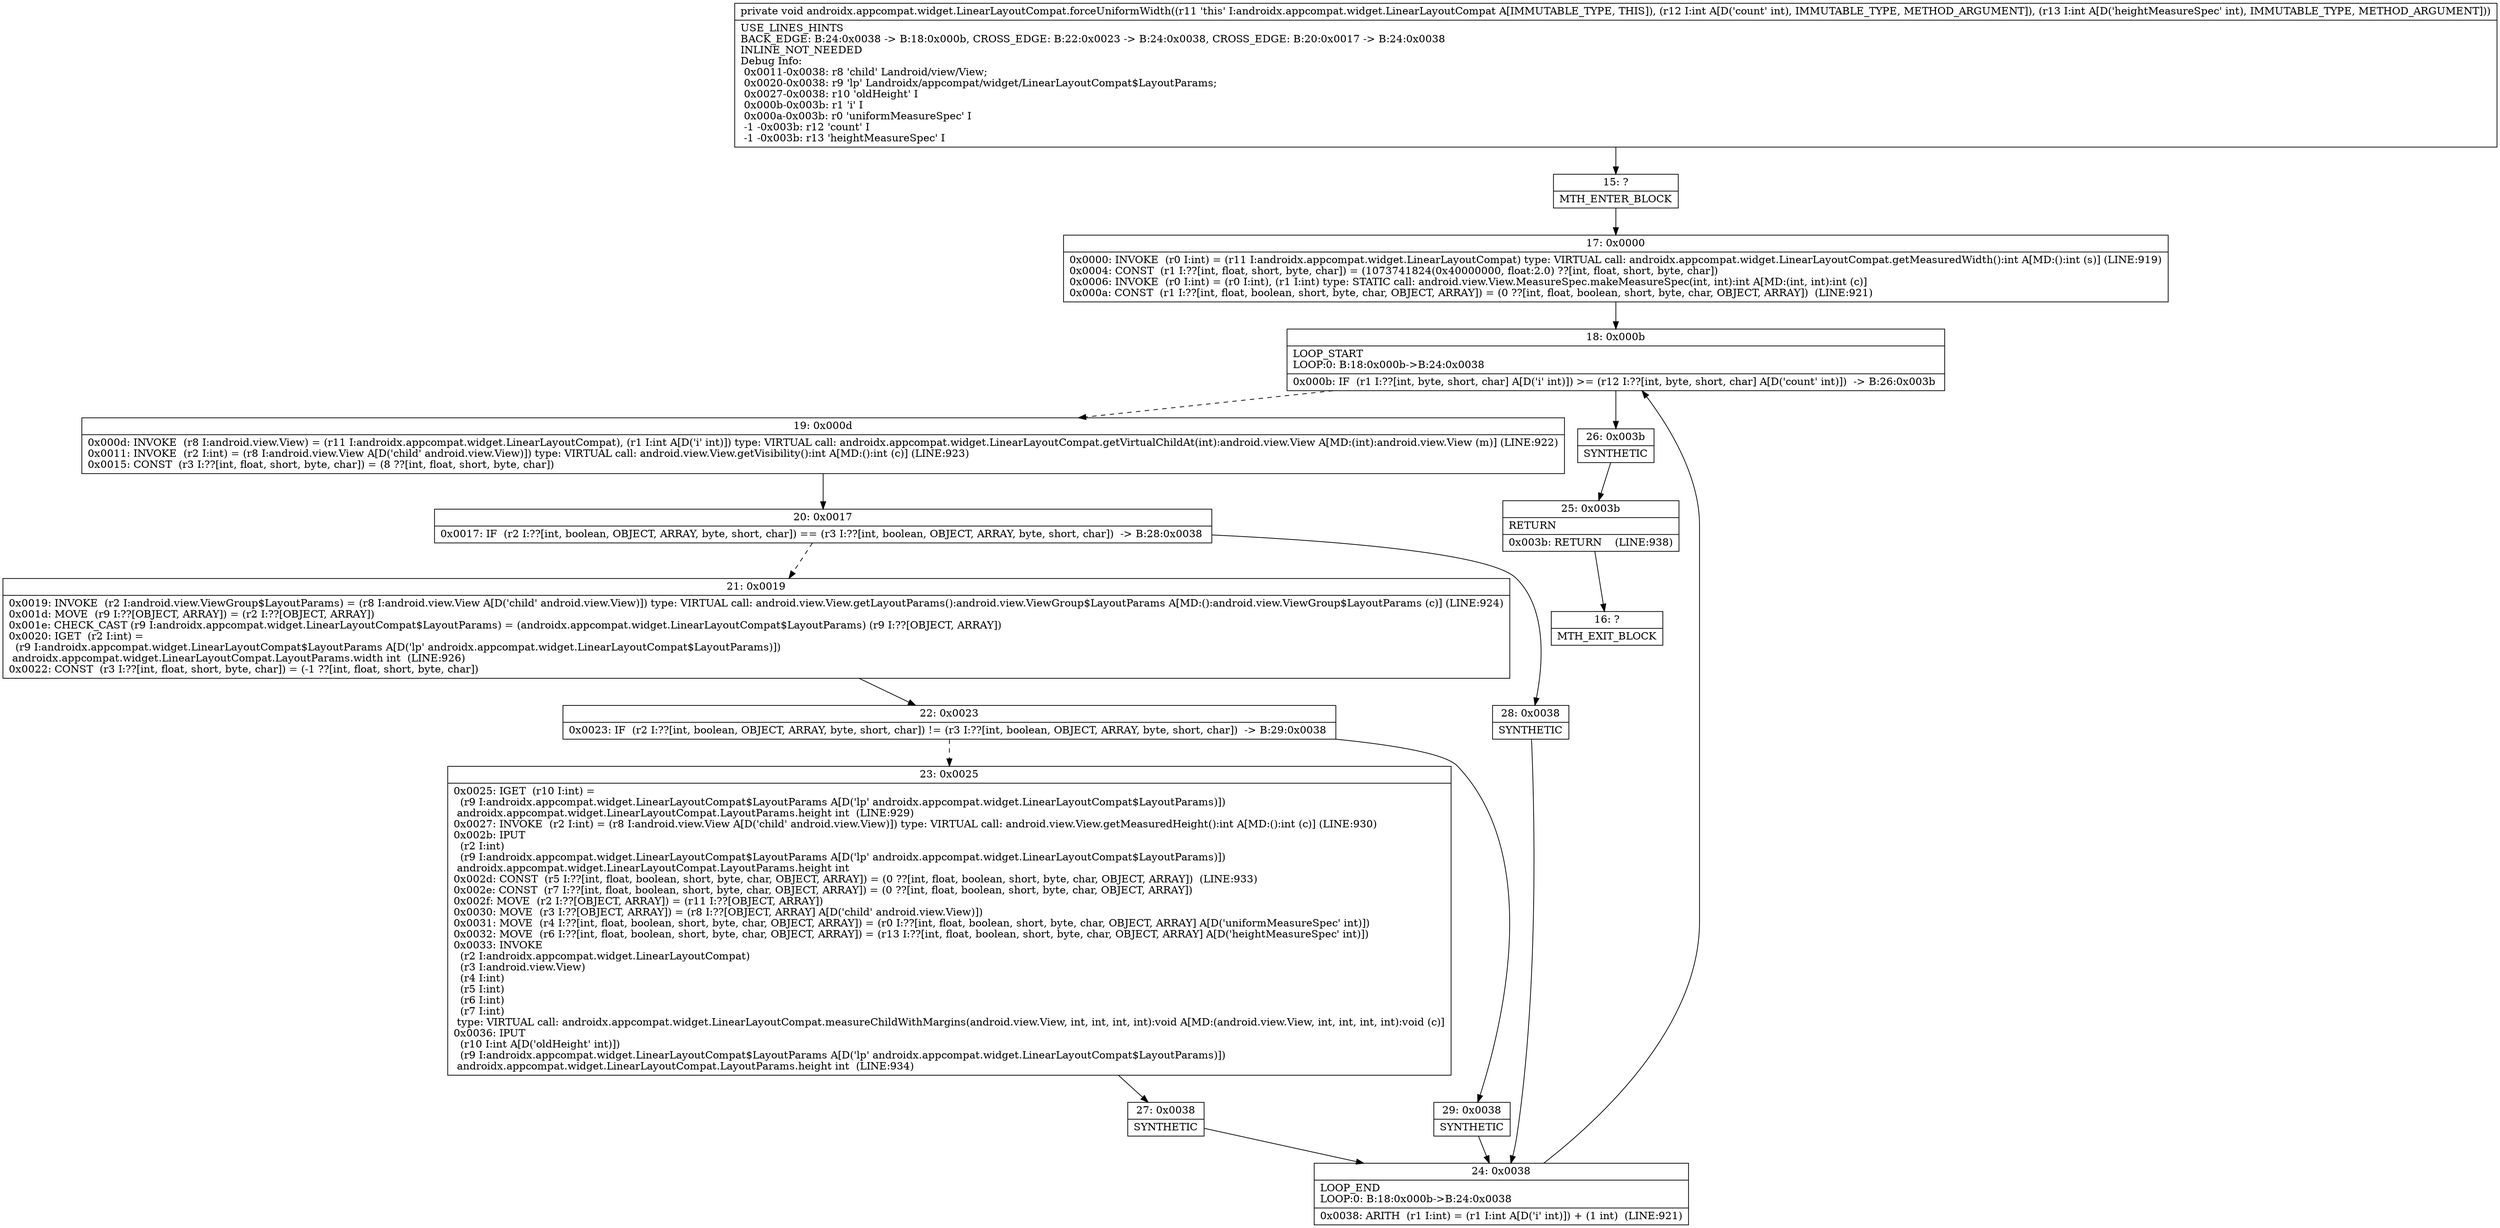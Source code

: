 digraph "CFG forandroidx.appcompat.widget.LinearLayoutCompat.forceUniformWidth(II)V" {
Node_15 [shape=record,label="{15\:\ ?|MTH_ENTER_BLOCK\l}"];
Node_17 [shape=record,label="{17\:\ 0x0000|0x0000: INVOKE  (r0 I:int) = (r11 I:androidx.appcompat.widget.LinearLayoutCompat) type: VIRTUAL call: androidx.appcompat.widget.LinearLayoutCompat.getMeasuredWidth():int A[MD:():int (s)] (LINE:919)\l0x0004: CONST  (r1 I:??[int, float, short, byte, char]) = (1073741824(0x40000000, float:2.0) ??[int, float, short, byte, char]) \l0x0006: INVOKE  (r0 I:int) = (r0 I:int), (r1 I:int) type: STATIC call: android.view.View.MeasureSpec.makeMeasureSpec(int, int):int A[MD:(int, int):int (c)]\l0x000a: CONST  (r1 I:??[int, float, boolean, short, byte, char, OBJECT, ARRAY]) = (0 ??[int, float, boolean, short, byte, char, OBJECT, ARRAY])  (LINE:921)\l}"];
Node_18 [shape=record,label="{18\:\ 0x000b|LOOP_START\lLOOP:0: B:18:0x000b\-\>B:24:0x0038\l|0x000b: IF  (r1 I:??[int, byte, short, char] A[D('i' int)]) \>= (r12 I:??[int, byte, short, char] A[D('count' int)])  \-\> B:26:0x003b \l}"];
Node_19 [shape=record,label="{19\:\ 0x000d|0x000d: INVOKE  (r8 I:android.view.View) = (r11 I:androidx.appcompat.widget.LinearLayoutCompat), (r1 I:int A[D('i' int)]) type: VIRTUAL call: androidx.appcompat.widget.LinearLayoutCompat.getVirtualChildAt(int):android.view.View A[MD:(int):android.view.View (m)] (LINE:922)\l0x0011: INVOKE  (r2 I:int) = (r8 I:android.view.View A[D('child' android.view.View)]) type: VIRTUAL call: android.view.View.getVisibility():int A[MD:():int (c)] (LINE:923)\l0x0015: CONST  (r3 I:??[int, float, short, byte, char]) = (8 ??[int, float, short, byte, char]) \l}"];
Node_20 [shape=record,label="{20\:\ 0x0017|0x0017: IF  (r2 I:??[int, boolean, OBJECT, ARRAY, byte, short, char]) == (r3 I:??[int, boolean, OBJECT, ARRAY, byte, short, char])  \-\> B:28:0x0038 \l}"];
Node_21 [shape=record,label="{21\:\ 0x0019|0x0019: INVOKE  (r2 I:android.view.ViewGroup$LayoutParams) = (r8 I:android.view.View A[D('child' android.view.View)]) type: VIRTUAL call: android.view.View.getLayoutParams():android.view.ViewGroup$LayoutParams A[MD:():android.view.ViewGroup$LayoutParams (c)] (LINE:924)\l0x001d: MOVE  (r9 I:??[OBJECT, ARRAY]) = (r2 I:??[OBJECT, ARRAY]) \l0x001e: CHECK_CAST (r9 I:androidx.appcompat.widget.LinearLayoutCompat$LayoutParams) = (androidx.appcompat.widget.LinearLayoutCompat$LayoutParams) (r9 I:??[OBJECT, ARRAY]) \l0x0020: IGET  (r2 I:int) = \l  (r9 I:androidx.appcompat.widget.LinearLayoutCompat$LayoutParams A[D('lp' androidx.appcompat.widget.LinearLayoutCompat$LayoutParams)])\l androidx.appcompat.widget.LinearLayoutCompat.LayoutParams.width int  (LINE:926)\l0x0022: CONST  (r3 I:??[int, float, short, byte, char]) = (\-1 ??[int, float, short, byte, char]) \l}"];
Node_22 [shape=record,label="{22\:\ 0x0023|0x0023: IF  (r2 I:??[int, boolean, OBJECT, ARRAY, byte, short, char]) != (r3 I:??[int, boolean, OBJECT, ARRAY, byte, short, char])  \-\> B:29:0x0038 \l}"];
Node_23 [shape=record,label="{23\:\ 0x0025|0x0025: IGET  (r10 I:int) = \l  (r9 I:androidx.appcompat.widget.LinearLayoutCompat$LayoutParams A[D('lp' androidx.appcompat.widget.LinearLayoutCompat$LayoutParams)])\l androidx.appcompat.widget.LinearLayoutCompat.LayoutParams.height int  (LINE:929)\l0x0027: INVOKE  (r2 I:int) = (r8 I:android.view.View A[D('child' android.view.View)]) type: VIRTUAL call: android.view.View.getMeasuredHeight():int A[MD:():int (c)] (LINE:930)\l0x002b: IPUT  \l  (r2 I:int)\l  (r9 I:androidx.appcompat.widget.LinearLayoutCompat$LayoutParams A[D('lp' androidx.appcompat.widget.LinearLayoutCompat$LayoutParams)])\l androidx.appcompat.widget.LinearLayoutCompat.LayoutParams.height int \l0x002d: CONST  (r5 I:??[int, float, boolean, short, byte, char, OBJECT, ARRAY]) = (0 ??[int, float, boolean, short, byte, char, OBJECT, ARRAY])  (LINE:933)\l0x002e: CONST  (r7 I:??[int, float, boolean, short, byte, char, OBJECT, ARRAY]) = (0 ??[int, float, boolean, short, byte, char, OBJECT, ARRAY]) \l0x002f: MOVE  (r2 I:??[OBJECT, ARRAY]) = (r11 I:??[OBJECT, ARRAY]) \l0x0030: MOVE  (r3 I:??[OBJECT, ARRAY]) = (r8 I:??[OBJECT, ARRAY] A[D('child' android.view.View)]) \l0x0031: MOVE  (r4 I:??[int, float, boolean, short, byte, char, OBJECT, ARRAY]) = (r0 I:??[int, float, boolean, short, byte, char, OBJECT, ARRAY] A[D('uniformMeasureSpec' int)]) \l0x0032: MOVE  (r6 I:??[int, float, boolean, short, byte, char, OBJECT, ARRAY]) = (r13 I:??[int, float, boolean, short, byte, char, OBJECT, ARRAY] A[D('heightMeasureSpec' int)]) \l0x0033: INVOKE  \l  (r2 I:androidx.appcompat.widget.LinearLayoutCompat)\l  (r3 I:android.view.View)\l  (r4 I:int)\l  (r5 I:int)\l  (r6 I:int)\l  (r7 I:int)\l type: VIRTUAL call: androidx.appcompat.widget.LinearLayoutCompat.measureChildWithMargins(android.view.View, int, int, int, int):void A[MD:(android.view.View, int, int, int, int):void (c)]\l0x0036: IPUT  \l  (r10 I:int A[D('oldHeight' int)])\l  (r9 I:androidx.appcompat.widget.LinearLayoutCompat$LayoutParams A[D('lp' androidx.appcompat.widget.LinearLayoutCompat$LayoutParams)])\l androidx.appcompat.widget.LinearLayoutCompat.LayoutParams.height int  (LINE:934)\l}"];
Node_27 [shape=record,label="{27\:\ 0x0038|SYNTHETIC\l}"];
Node_24 [shape=record,label="{24\:\ 0x0038|LOOP_END\lLOOP:0: B:18:0x000b\-\>B:24:0x0038\l|0x0038: ARITH  (r1 I:int) = (r1 I:int A[D('i' int)]) + (1 int)  (LINE:921)\l}"];
Node_29 [shape=record,label="{29\:\ 0x0038|SYNTHETIC\l}"];
Node_28 [shape=record,label="{28\:\ 0x0038|SYNTHETIC\l}"];
Node_26 [shape=record,label="{26\:\ 0x003b|SYNTHETIC\l}"];
Node_25 [shape=record,label="{25\:\ 0x003b|RETURN\l|0x003b: RETURN    (LINE:938)\l}"];
Node_16 [shape=record,label="{16\:\ ?|MTH_EXIT_BLOCK\l}"];
MethodNode[shape=record,label="{private void androidx.appcompat.widget.LinearLayoutCompat.forceUniformWidth((r11 'this' I:androidx.appcompat.widget.LinearLayoutCompat A[IMMUTABLE_TYPE, THIS]), (r12 I:int A[D('count' int), IMMUTABLE_TYPE, METHOD_ARGUMENT]), (r13 I:int A[D('heightMeasureSpec' int), IMMUTABLE_TYPE, METHOD_ARGUMENT]))  | USE_LINES_HINTS\lBACK_EDGE: B:24:0x0038 \-\> B:18:0x000b, CROSS_EDGE: B:22:0x0023 \-\> B:24:0x0038, CROSS_EDGE: B:20:0x0017 \-\> B:24:0x0038\lINLINE_NOT_NEEDED\lDebug Info:\l  0x0011\-0x0038: r8 'child' Landroid\/view\/View;\l  0x0020\-0x0038: r9 'lp' Landroidx\/appcompat\/widget\/LinearLayoutCompat$LayoutParams;\l  0x0027\-0x0038: r10 'oldHeight' I\l  0x000b\-0x003b: r1 'i' I\l  0x000a\-0x003b: r0 'uniformMeasureSpec' I\l  \-1 \-0x003b: r12 'count' I\l  \-1 \-0x003b: r13 'heightMeasureSpec' I\l}"];
MethodNode -> Node_15;Node_15 -> Node_17;
Node_17 -> Node_18;
Node_18 -> Node_19[style=dashed];
Node_18 -> Node_26;
Node_19 -> Node_20;
Node_20 -> Node_21[style=dashed];
Node_20 -> Node_28;
Node_21 -> Node_22;
Node_22 -> Node_23[style=dashed];
Node_22 -> Node_29;
Node_23 -> Node_27;
Node_27 -> Node_24;
Node_24 -> Node_18;
Node_29 -> Node_24;
Node_28 -> Node_24;
Node_26 -> Node_25;
Node_25 -> Node_16;
}

